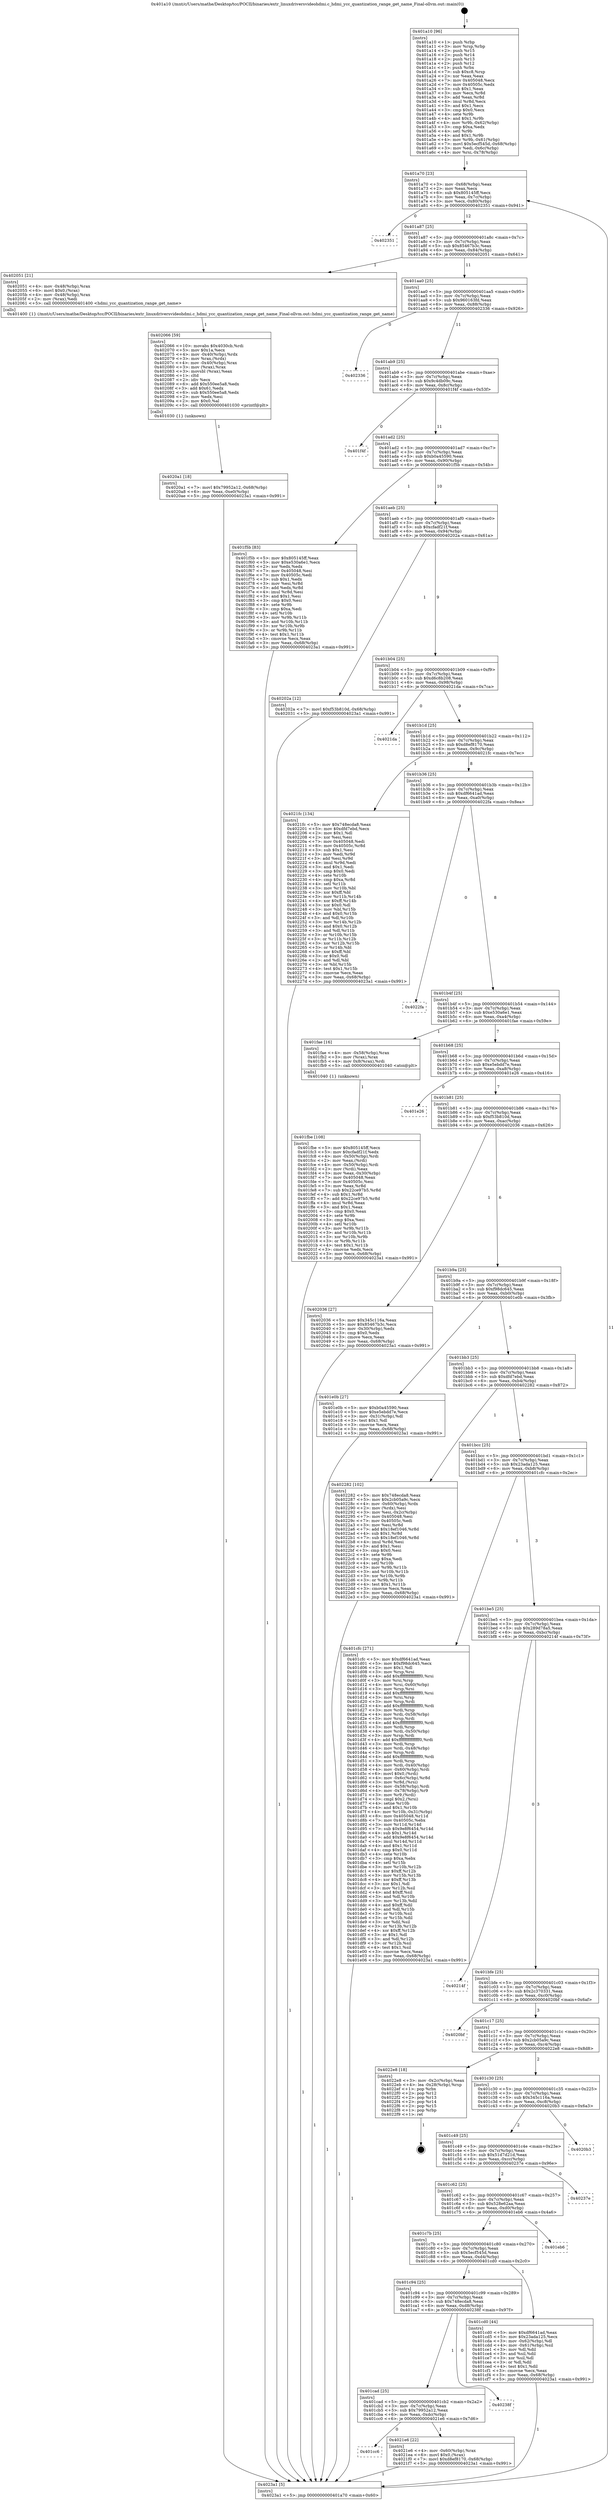 digraph "0x401a10" {
  label = "0x401a10 (/mnt/c/Users/mathe/Desktop/tcc/POCII/binaries/extr_linuxdriversvideohdmi.c_hdmi_ycc_quantization_range_get_name_Final-ollvm.out::main(0))"
  labelloc = "t"
  node[shape=record]

  Entry [label="",width=0.3,height=0.3,shape=circle,fillcolor=black,style=filled]
  "0x401a70" [label="{
     0x401a70 [23]\l
     | [instrs]\l
     &nbsp;&nbsp;0x401a70 \<+3\>: mov -0x68(%rbp),%eax\l
     &nbsp;&nbsp;0x401a73 \<+2\>: mov %eax,%ecx\l
     &nbsp;&nbsp;0x401a75 \<+6\>: sub $0x805145ff,%ecx\l
     &nbsp;&nbsp;0x401a7b \<+3\>: mov %eax,-0x7c(%rbp)\l
     &nbsp;&nbsp;0x401a7e \<+3\>: mov %ecx,-0x80(%rbp)\l
     &nbsp;&nbsp;0x401a81 \<+6\>: je 0000000000402351 \<main+0x941\>\l
  }"]
  "0x402351" [label="{
     0x402351\l
  }", style=dashed]
  "0x401a87" [label="{
     0x401a87 [25]\l
     | [instrs]\l
     &nbsp;&nbsp;0x401a87 \<+5\>: jmp 0000000000401a8c \<main+0x7c\>\l
     &nbsp;&nbsp;0x401a8c \<+3\>: mov -0x7c(%rbp),%eax\l
     &nbsp;&nbsp;0x401a8f \<+5\>: sub $0x85467b3c,%eax\l
     &nbsp;&nbsp;0x401a94 \<+6\>: mov %eax,-0x84(%rbp)\l
     &nbsp;&nbsp;0x401a9a \<+6\>: je 0000000000402051 \<main+0x641\>\l
  }"]
  Exit [label="",width=0.3,height=0.3,shape=circle,fillcolor=black,style=filled,peripheries=2]
  "0x402051" [label="{
     0x402051 [21]\l
     | [instrs]\l
     &nbsp;&nbsp;0x402051 \<+4\>: mov -0x48(%rbp),%rax\l
     &nbsp;&nbsp;0x402055 \<+6\>: movl $0x0,(%rax)\l
     &nbsp;&nbsp;0x40205b \<+4\>: mov -0x48(%rbp),%rax\l
     &nbsp;&nbsp;0x40205f \<+2\>: mov (%rax),%edi\l
     &nbsp;&nbsp;0x402061 \<+5\>: call 0000000000401400 \<hdmi_ycc_quantization_range_get_name\>\l
     | [calls]\l
     &nbsp;&nbsp;0x401400 \{1\} (/mnt/c/Users/mathe/Desktop/tcc/POCII/binaries/extr_linuxdriversvideohdmi.c_hdmi_ycc_quantization_range_get_name_Final-ollvm.out::hdmi_ycc_quantization_range_get_name)\l
  }"]
  "0x401aa0" [label="{
     0x401aa0 [25]\l
     | [instrs]\l
     &nbsp;&nbsp;0x401aa0 \<+5\>: jmp 0000000000401aa5 \<main+0x95\>\l
     &nbsp;&nbsp;0x401aa5 \<+3\>: mov -0x7c(%rbp),%eax\l
     &nbsp;&nbsp;0x401aa8 \<+5\>: sub $0x960163fd,%eax\l
     &nbsp;&nbsp;0x401aad \<+6\>: mov %eax,-0x88(%rbp)\l
     &nbsp;&nbsp;0x401ab3 \<+6\>: je 0000000000402336 \<main+0x926\>\l
  }"]
  "0x401cc6" [label="{
     0x401cc6\l
  }", style=dashed]
  "0x402336" [label="{
     0x402336\l
  }", style=dashed]
  "0x401ab9" [label="{
     0x401ab9 [25]\l
     | [instrs]\l
     &nbsp;&nbsp;0x401ab9 \<+5\>: jmp 0000000000401abe \<main+0xae\>\l
     &nbsp;&nbsp;0x401abe \<+3\>: mov -0x7c(%rbp),%eax\l
     &nbsp;&nbsp;0x401ac1 \<+5\>: sub $0x9c4db09c,%eax\l
     &nbsp;&nbsp;0x401ac6 \<+6\>: mov %eax,-0x8c(%rbp)\l
     &nbsp;&nbsp;0x401acc \<+6\>: je 0000000000401f4f \<main+0x53f\>\l
  }"]
  "0x4021e6" [label="{
     0x4021e6 [22]\l
     | [instrs]\l
     &nbsp;&nbsp;0x4021e6 \<+4\>: mov -0x60(%rbp),%rax\l
     &nbsp;&nbsp;0x4021ea \<+6\>: movl $0x0,(%rax)\l
     &nbsp;&nbsp;0x4021f0 \<+7\>: movl $0xd8ef8170,-0x68(%rbp)\l
     &nbsp;&nbsp;0x4021f7 \<+5\>: jmp 00000000004023a1 \<main+0x991\>\l
  }"]
  "0x401f4f" [label="{
     0x401f4f\l
  }", style=dashed]
  "0x401ad2" [label="{
     0x401ad2 [25]\l
     | [instrs]\l
     &nbsp;&nbsp;0x401ad2 \<+5\>: jmp 0000000000401ad7 \<main+0xc7\>\l
     &nbsp;&nbsp;0x401ad7 \<+3\>: mov -0x7c(%rbp),%eax\l
     &nbsp;&nbsp;0x401ada \<+5\>: sub $0xb0a45590,%eax\l
     &nbsp;&nbsp;0x401adf \<+6\>: mov %eax,-0x90(%rbp)\l
     &nbsp;&nbsp;0x401ae5 \<+6\>: je 0000000000401f5b \<main+0x54b\>\l
  }"]
  "0x401cad" [label="{
     0x401cad [25]\l
     | [instrs]\l
     &nbsp;&nbsp;0x401cad \<+5\>: jmp 0000000000401cb2 \<main+0x2a2\>\l
     &nbsp;&nbsp;0x401cb2 \<+3\>: mov -0x7c(%rbp),%eax\l
     &nbsp;&nbsp;0x401cb5 \<+5\>: sub $0x79952a12,%eax\l
     &nbsp;&nbsp;0x401cba \<+6\>: mov %eax,-0xdc(%rbp)\l
     &nbsp;&nbsp;0x401cc0 \<+6\>: je 00000000004021e6 \<main+0x7d6\>\l
  }"]
  "0x401f5b" [label="{
     0x401f5b [83]\l
     | [instrs]\l
     &nbsp;&nbsp;0x401f5b \<+5\>: mov $0x805145ff,%eax\l
     &nbsp;&nbsp;0x401f60 \<+5\>: mov $0xe530a6e1,%ecx\l
     &nbsp;&nbsp;0x401f65 \<+2\>: xor %edx,%edx\l
     &nbsp;&nbsp;0x401f67 \<+7\>: mov 0x405048,%esi\l
     &nbsp;&nbsp;0x401f6e \<+7\>: mov 0x40505c,%edi\l
     &nbsp;&nbsp;0x401f75 \<+3\>: sub $0x1,%edx\l
     &nbsp;&nbsp;0x401f78 \<+3\>: mov %esi,%r8d\l
     &nbsp;&nbsp;0x401f7b \<+3\>: add %edx,%r8d\l
     &nbsp;&nbsp;0x401f7e \<+4\>: imul %r8d,%esi\l
     &nbsp;&nbsp;0x401f82 \<+3\>: and $0x1,%esi\l
     &nbsp;&nbsp;0x401f85 \<+3\>: cmp $0x0,%esi\l
     &nbsp;&nbsp;0x401f88 \<+4\>: sete %r9b\l
     &nbsp;&nbsp;0x401f8c \<+3\>: cmp $0xa,%edi\l
     &nbsp;&nbsp;0x401f8f \<+4\>: setl %r10b\l
     &nbsp;&nbsp;0x401f93 \<+3\>: mov %r9b,%r11b\l
     &nbsp;&nbsp;0x401f96 \<+3\>: and %r10b,%r11b\l
     &nbsp;&nbsp;0x401f99 \<+3\>: xor %r10b,%r9b\l
     &nbsp;&nbsp;0x401f9c \<+3\>: or %r9b,%r11b\l
     &nbsp;&nbsp;0x401f9f \<+4\>: test $0x1,%r11b\l
     &nbsp;&nbsp;0x401fa3 \<+3\>: cmovne %ecx,%eax\l
     &nbsp;&nbsp;0x401fa6 \<+3\>: mov %eax,-0x68(%rbp)\l
     &nbsp;&nbsp;0x401fa9 \<+5\>: jmp 00000000004023a1 \<main+0x991\>\l
  }"]
  "0x401aeb" [label="{
     0x401aeb [25]\l
     | [instrs]\l
     &nbsp;&nbsp;0x401aeb \<+5\>: jmp 0000000000401af0 \<main+0xe0\>\l
     &nbsp;&nbsp;0x401af0 \<+3\>: mov -0x7c(%rbp),%eax\l
     &nbsp;&nbsp;0x401af3 \<+5\>: sub $0xcfadf21f,%eax\l
     &nbsp;&nbsp;0x401af8 \<+6\>: mov %eax,-0x94(%rbp)\l
     &nbsp;&nbsp;0x401afe \<+6\>: je 000000000040202a \<main+0x61a\>\l
  }"]
  "0x40238f" [label="{
     0x40238f\l
  }", style=dashed]
  "0x40202a" [label="{
     0x40202a [12]\l
     | [instrs]\l
     &nbsp;&nbsp;0x40202a \<+7\>: movl $0xf53b810d,-0x68(%rbp)\l
     &nbsp;&nbsp;0x402031 \<+5\>: jmp 00000000004023a1 \<main+0x991\>\l
  }"]
  "0x401b04" [label="{
     0x401b04 [25]\l
     | [instrs]\l
     &nbsp;&nbsp;0x401b04 \<+5\>: jmp 0000000000401b09 \<main+0xf9\>\l
     &nbsp;&nbsp;0x401b09 \<+3\>: mov -0x7c(%rbp),%eax\l
     &nbsp;&nbsp;0x401b0c \<+5\>: sub $0xd6c8b208,%eax\l
     &nbsp;&nbsp;0x401b11 \<+6\>: mov %eax,-0x98(%rbp)\l
     &nbsp;&nbsp;0x401b17 \<+6\>: je 00000000004021da \<main+0x7ca\>\l
  }"]
  "0x4020a1" [label="{
     0x4020a1 [18]\l
     | [instrs]\l
     &nbsp;&nbsp;0x4020a1 \<+7\>: movl $0x79952a12,-0x68(%rbp)\l
     &nbsp;&nbsp;0x4020a8 \<+6\>: mov %eax,-0xe0(%rbp)\l
     &nbsp;&nbsp;0x4020ae \<+5\>: jmp 00000000004023a1 \<main+0x991\>\l
  }"]
  "0x4021da" [label="{
     0x4021da\l
  }", style=dashed]
  "0x401b1d" [label="{
     0x401b1d [25]\l
     | [instrs]\l
     &nbsp;&nbsp;0x401b1d \<+5\>: jmp 0000000000401b22 \<main+0x112\>\l
     &nbsp;&nbsp;0x401b22 \<+3\>: mov -0x7c(%rbp),%eax\l
     &nbsp;&nbsp;0x401b25 \<+5\>: sub $0xd8ef8170,%eax\l
     &nbsp;&nbsp;0x401b2a \<+6\>: mov %eax,-0x9c(%rbp)\l
     &nbsp;&nbsp;0x401b30 \<+6\>: je 00000000004021fc \<main+0x7ec\>\l
  }"]
  "0x402066" [label="{
     0x402066 [59]\l
     | [instrs]\l
     &nbsp;&nbsp;0x402066 \<+10\>: movabs $0x4030cb,%rdi\l
     &nbsp;&nbsp;0x402070 \<+5\>: mov $0x1a,%ecx\l
     &nbsp;&nbsp;0x402075 \<+4\>: mov -0x40(%rbp),%rdx\l
     &nbsp;&nbsp;0x402079 \<+3\>: mov %rax,(%rdx)\l
     &nbsp;&nbsp;0x40207c \<+4\>: mov -0x40(%rbp),%rax\l
     &nbsp;&nbsp;0x402080 \<+3\>: mov (%rax),%rax\l
     &nbsp;&nbsp;0x402083 \<+3\>: movsbl (%rax),%eax\l
     &nbsp;&nbsp;0x402086 \<+1\>: cltd\l
     &nbsp;&nbsp;0x402087 \<+2\>: idiv %ecx\l
     &nbsp;&nbsp;0x402089 \<+6\>: add $0x550ee5a8,%edx\l
     &nbsp;&nbsp;0x40208f \<+3\>: add $0x61,%edx\l
     &nbsp;&nbsp;0x402092 \<+6\>: sub $0x550ee5a8,%edx\l
     &nbsp;&nbsp;0x402098 \<+2\>: mov %edx,%esi\l
     &nbsp;&nbsp;0x40209a \<+2\>: mov $0x0,%al\l
     &nbsp;&nbsp;0x40209c \<+5\>: call 0000000000401030 \<printf@plt\>\l
     | [calls]\l
     &nbsp;&nbsp;0x401030 \{1\} (unknown)\l
  }"]
  "0x4021fc" [label="{
     0x4021fc [134]\l
     | [instrs]\l
     &nbsp;&nbsp;0x4021fc \<+5\>: mov $0x748ecda8,%eax\l
     &nbsp;&nbsp;0x402201 \<+5\>: mov $0xdfd7ebd,%ecx\l
     &nbsp;&nbsp;0x402206 \<+2\>: mov $0x1,%dl\l
     &nbsp;&nbsp;0x402208 \<+2\>: xor %esi,%esi\l
     &nbsp;&nbsp;0x40220a \<+7\>: mov 0x405048,%edi\l
     &nbsp;&nbsp;0x402211 \<+8\>: mov 0x40505c,%r8d\l
     &nbsp;&nbsp;0x402219 \<+3\>: sub $0x1,%esi\l
     &nbsp;&nbsp;0x40221c \<+3\>: mov %edi,%r9d\l
     &nbsp;&nbsp;0x40221f \<+3\>: add %esi,%r9d\l
     &nbsp;&nbsp;0x402222 \<+4\>: imul %r9d,%edi\l
     &nbsp;&nbsp;0x402226 \<+3\>: and $0x1,%edi\l
     &nbsp;&nbsp;0x402229 \<+3\>: cmp $0x0,%edi\l
     &nbsp;&nbsp;0x40222c \<+4\>: sete %r10b\l
     &nbsp;&nbsp;0x402230 \<+4\>: cmp $0xa,%r8d\l
     &nbsp;&nbsp;0x402234 \<+4\>: setl %r11b\l
     &nbsp;&nbsp;0x402238 \<+3\>: mov %r10b,%bl\l
     &nbsp;&nbsp;0x40223b \<+3\>: xor $0xff,%bl\l
     &nbsp;&nbsp;0x40223e \<+3\>: mov %r11b,%r14b\l
     &nbsp;&nbsp;0x402241 \<+4\>: xor $0xff,%r14b\l
     &nbsp;&nbsp;0x402245 \<+3\>: xor $0x0,%dl\l
     &nbsp;&nbsp;0x402248 \<+3\>: mov %bl,%r15b\l
     &nbsp;&nbsp;0x40224b \<+4\>: and $0x0,%r15b\l
     &nbsp;&nbsp;0x40224f \<+3\>: and %dl,%r10b\l
     &nbsp;&nbsp;0x402252 \<+3\>: mov %r14b,%r12b\l
     &nbsp;&nbsp;0x402255 \<+4\>: and $0x0,%r12b\l
     &nbsp;&nbsp;0x402259 \<+3\>: and %dl,%r11b\l
     &nbsp;&nbsp;0x40225c \<+3\>: or %r10b,%r15b\l
     &nbsp;&nbsp;0x40225f \<+3\>: or %r11b,%r12b\l
     &nbsp;&nbsp;0x402262 \<+3\>: xor %r12b,%r15b\l
     &nbsp;&nbsp;0x402265 \<+3\>: or %r14b,%bl\l
     &nbsp;&nbsp;0x402268 \<+3\>: xor $0xff,%bl\l
     &nbsp;&nbsp;0x40226b \<+3\>: or $0x0,%dl\l
     &nbsp;&nbsp;0x40226e \<+2\>: and %dl,%bl\l
     &nbsp;&nbsp;0x402270 \<+3\>: or %bl,%r15b\l
     &nbsp;&nbsp;0x402273 \<+4\>: test $0x1,%r15b\l
     &nbsp;&nbsp;0x402277 \<+3\>: cmovne %ecx,%eax\l
     &nbsp;&nbsp;0x40227a \<+3\>: mov %eax,-0x68(%rbp)\l
     &nbsp;&nbsp;0x40227d \<+5\>: jmp 00000000004023a1 \<main+0x991\>\l
  }"]
  "0x401b36" [label="{
     0x401b36 [25]\l
     | [instrs]\l
     &nbsp;&nbsp;0x401b36 \<+5\>: jmp 0000000000401b3b \<main+0x12b\>\l
     &nbsp;&nbsp;0x401b3b \<+3\>: mov -0x7c(%rbp),%eax\l
     &nbsp;&nbsp;0x401b3e \<+5\>: sub $0xdf6641ad,%eax\l
     &nbsp;&nbsp;0x401b43 \<+6\>: mov %eax,-0xa0(%rbp)\l
     &nbsp;&nbsp;0x401b49 \<+6\>: je 00000000004022fa \<main+0x8ea\>\l
  }"]
  "0x401fbe" [label="{
     0x401fbe [108]\l
     | [instrs]\l
     &nbsp;&nbsp;0x401fbe \<+5\>: mov $0x805145ff,%ecx\l
     &nbsp;&nbsp;0x401fc3 \<+5\>: mov $0xcfadf21f,%edx\l
     &nbsp;&nbsp;0x401fc8 \<+4\>: mov -0x50(%rbp),%rdi\l
     &nbsp;&nbsp;0x401fcc \<+2\>: mov %eax,(%rdi)\l
     &nbsp;&nbsp;0x401fce \<+4\>: mov -0x50(%rbp),%rdi\l
     &nbsp;&nbsp;0x401fd2 \<+2\>: mov (%rdi),%eax\l
     &nbsp;&nbsp;0x401fd4 \<+3\>: mov %eax,-0x30(%rbp)\l
     &nbsp;&nbsp;0x401fd7 \<+7\>: mov 0x405048,%eax\l
     &nbsp;&nbsp;0x401fde \<+7\>: mov 0x40505c,%esi\l
     &nbsp;&nbsp;0x401fe5 \<+3\>: mov %eax,%r8d\l
     &nbsp;&nbsp;0x401fe8 \<+7\>: sub $0x22ce97b5,%r8d\l
     &nbsp;&nbsp;0x401fef \<+4\>: sub $0x1,%r8d\l
     &nbsp;&nbsp;0x401ff3 \<+7\>: add $0x22ce97b5,%r8d\l
     &nbsp;&nbsp;0x401ffa \<+4\>: imul %r8d,%eax\l
     &nbsp;&nbsp;0x401ffe \<+3\>: and $0x1,%eax\l
     &nbsp;&nbsp;0x402001 \<+3\>: cmp $0x0,%eax\l
     &nbsp;&nbsp;0x402004 \<+4\>: sete %r9b\l
     &nbsp;&nbsp;0x402008 \<+3\>: cmp $0xa,%esi\l
     &nbsp;&nbsp;0x40200b \<+4\>: setl %r10b\l
     &nbsp;&nbsp;0x40200f \<+3\>: mov %r9b,%r11b\l
     &nbsp;&nbsp;0x402012 \<+3\>: and %r10b,%r11b\l
     &nbsp;&nbsp;0x402015 \<+3\>: xor %r10b,%r9b\l
     &nbsp;&nbsp;0x402018 \<+3\>: or %r9b,%r11b\l
     &nbsp;&nbsp;0x40201b \<+4\>: test $0x1,%r11b\l
     &nbsp;&nbsp;0x40201f \<+3\>: cmovne %edx,%ecx\l
     &nbsp;&nbsp;0x402022 \<+3\>: mov %ecx,-0x68(%rbp)\l
     &nbsp;&nbsp;0x402025 \<+5\>: jmp 00000000004023a1 \<main+0x991\>\l
  }"]
  "0x4022fa" [label="{
     0x4022fa\l
  }", style=dashed]
  "0x401b4f" [label="{
     0x401b4f [25]\l
     | [instrs]\l
     &nbsp;&nbsp;0x401b4f \<+5\>: jmp 0000000000401b54 \<main+0x144\>\l
     &nbsp;&nbsp;0x401b54 \<+3\>: mov -0x7c(%rbp),%eax\l
     &nbsp;&nbsp;0x401b57 \<+5\>: sub $0xe530a6e1,%eax\l
     &nbsp;&nbsp;0x401b5c \<+6\>: mov %eax,-0xa4(%rbp)\l
     &nbsp;&nbsp;0x401b62 \<+6\>: je 0000000000401fae \<main+0x59e\>\l
  }"]
  "0x401a10" [label="{
     0x401a10 [96]\l
     | [instrs]\l
     &nbsp;&nbsp;0x401a10 \<+1\>: push %rbp\l
     &nbsp;&nbsp;0x401a11 \<+3\>: mov %rsp,%rbp\l
     &nbsp;&nbsp;0x401a14 \<+2\>: push %r15\l
     &nbsp;&nbsp;0x401a16 \<+2\>: push %r14\l
     &nbsp;&nbsp;0x401a18 \<+2\>: push %r13\l
     &nbsp;&nbsp;0x401a1a \<+2\>: push %r12\l
     &nbsp;&nbsp;0x401a1c \<+1\>: push %rbx\l
     &nbsp;&nbsp;0x401a1d \<+7\>: sub $0xc8,%rsp\l
     &nbsp;&nbsp;0x401a24 \<+2\>: xor %eax,%eax\l
     &nbsp;&nbsp;0x401a26 \<+7\>: mov 0x405048,%ecx\l
     &nbsp;&nbsp;0x401a2d \<+7\>: mov 0x40505c,%edx\l
     &nbsp;&nbsp;0x401a34 \<+3\>: sub $0x1,%eax\l
     &nbsp;&nbsp;0x401a37 \<+3\>: mov %ecx,%r8d\l
     &nbsp;&nbsp;0x401a3a \<+3\>: add %eax,%r8d\l
     &nbsp;&nbsp;0x401a3d \<+4\>: imul %r8d,%ecx\l
     &nbsp;&nbsp;0x401a41 \<+3\>: and $0x1,%ecx\l
     &nbsp;&nbsp;0x401a44 \<+3\>: cmp $0x0,%ecx\l
     &nbsp;&nbsp;0x401a47 \<+4\>: sete %r9b\l
     &nbsp;&nbsp;0x401a4b \<+4\>: and $0x1,%r9b\l
     &nbsp;&nbsp;0x401a4f \<+4\>: mov %r9b,-0x62(%rbp)\l
     &nbsp;&nbsp;0x401a53 \<+3\>: cmp $0xa,%edx\l
     &nbsp;&nbsp;0x401a56 \<+4\>: setl %r9b\l
     &nbsp;&nbsp;0x401a5a \<+4\>: and $0x1,%r9b\l
     &nbsp;&nbsp;0x401a5e \<+4\>: mov %r9b,-0x61(%rbp)\l
     &nbsp;&nbsp;0x401a62 \<+7\>: movl $0x5ecf545d,-0x68(%rbp)\l
     &nbsp;&nbsp;0x401a69 \<+3\>: mov %edi,-0x6c(%rbp)\l
     &nbsp;&nbsp;0x401a6c \<+4\>: mov %rsi,-0x78(%rbp)\l
  }"]
  "0x401fae" [label="{
     0x401fae [16]\l
     | [instrs]\l
     &nbsp;&nbsp;0x401fae \<+4\>: mov -0x58(%rbp),%rax\l
     &nbsp;&nbsp;0x401fb2 \<+3\>: mov (%rax),%rax\l
     &nbsp;&nbsp;0x401fb5 \<+4\>: mov 0x8(%rax),%rdi\l
     &nbsp;&nbsp;0x401fb9 \<+5\>: call 0000000000401040 \<atoi@plt\>\l
     | [calls]\l
     &nbsp;&nbsp;0x401040 \{1\} (unknown)\l
  }"]
  "0x401b68" [label="{
     0x401b68 [25]\l
     | [instrs]\l
     &nbsp;&nbsp;0x401b68 \<+5\>: jmp 0000000000401b6d \<main+0x15d\>\l
     &nbsp;&nbsp;0x401b6d \<+3\>: mov -0x7c(%rbp),%eax\l
     &nbsp;&nbsp;0x401b70 \<+5\>: sub $0xe5ebdd7e,%eax\l
     &nbsp;&nbsp;0x401b75 \<+6\>: mov %eax,-0xa8(%rbp)\l
     &nbsp;&nbsp;0x401b7b \<+6\>: je 0000000000401e26 \<main+0x416\>\l
  }"]
  "0x4023a1" [label="{
     0x4023a1 [5]\l
     | [instrs]\l
     &nbsp;&nbsp;0x4023a1 \<+5\>: jmp 0000000000401a70 \<main+0x60\>\l
  }"]
  "0x401e26" [label="{
     0x401e26\l
  }", style=dashed]
  "0x401b81" [label="{
     0x401b81 [25]\l
     | [instrs]\l
     &nbsp;&nbsp;0x401b81 \<+5\>: jmp 0000000000401b86 \<main+0x176\>\l
     &nbsp;&nbsp;0x401b86 \<+3\>: mov -0x7c(%rbp),%eax\l
     &nbsp;&nbsp;0x401b89 \<+5\>: sub $0xf53b810d,%eax\l
     &nbsp;&nbsp;0x401b8e \<+6\>: mov %eax,-0xac(%rbp)\l
     &nbsp;&nbsp;0x401b94 \<+6\>: je 0000000000402036 \<main+0x626\>\l
  }"]
  "0x401c94" [label="{
     0x401c94 [25]\l
     | [instrs]\l
     &nbsp;&nbsp;0x401c94 \<+5\>: jmp 0000000000401c99 \<main+0x289\>\l
     &nbsp;&nbsp;0x401c99 \<+3\>: mov -0x7c(%rbp),%eax\l
     &nbsp;&nbsp;0x401c9c \<+5\>: sub $0x748ecda8,%eax\l
     &nbsp;&nbsp;0x401ca1 \<+6\>: mov %eax,-0xd8(%rbp)\l
     &nbsp;&nbsp;0x401ca7 \<+6\>: je 000000000040238f \<main+0x97f\>\l
  }"]
  "0x402036" [label="{
     0x402036 [27]\l
     | [instrs]\l
     &nbsp;&nbsp;0x402036 \<+5\>: mov $0x345c116a,%eax\l
     &nbsp;&nbsp;0x40203b \<+5\>: mov $0x85467b3c,%ecx\l
     &nbsp;&nbsp;0x402040 \<+3\>: mov -0x30(%rbp),%edx\l
     &nbsp;&nbsp;0x402043 \<+3\>: cmp $0x0,%edx\l
     &nbsp;&nbsp;0x402046 \<+3\>: cmove %ecx,%eax\l
     &nbsp;&nbsp;0x402049 \<+3\>: mov %eax,-0x68(%rbp)\l
     &nbsp;&nbsp;0x40204c \<+5\>: jmp 00000000004023a1 \<main+0x991\>\l
  }"]
  "0x401b9a" [label="{
     0x401b9a [25]\l
     | [instrs]\l
     &nbsp;&nbsp;0x401b9a \<+5\>: jmp 0000000000401b9f \<main+0x18f\>\l
     &nbsp;&nbsp;0x401b9f \<+3\>: mov -0x7c(%rbp),%eax\l
     &nbsp;&nbsp;0x401ba2 \<+5\>: sub $0xf98dc645,%eax\l
     &nbsp;&nbsp;0x401ba7 \<+6\>: mov %eax,-0xb0(%rbp)\l
     &nbsp;&nbsp;0x401bad \<+6\>: je 0000000000401e0b \<main+0x3fb\>\l
  }"]
  "0x401cd0" [label="{
     0x401cd0 [44]\l
     | [instrs]\l
     &nbsp;&nbsp;0x401cd0 \<+5\>: mov $0xdf6641ad,%eax\l
     &nbsp;&nbsp;0x401cd5 \<+5\>: mov $0x23ada125,%ecx\l
     &nbsp;&nbsp;0x401cda \<+3\>: mov -0x62(%rbp),%dl\l
     &nbsp;&nbsp;0x401cdd \<+4\>: mov -0x61(%rbp),%sil\l
     &nbsp;&nbsp;0x401ce1 \<+3\>: mov %dl,%dil\l
     &nbsp;&nbsp;0x401ce4 \<+3\>: and %sil,%dil\l
     &nbsp;&nbsp;0x401ce7 \<+3\>: xor %sil,%dl\l
     &nbsp;&nbsp;0x401cea \<+3\>: or %dl,%dil\l
     &nbsp;&nbsp;0x401ced \<+4\>: test $0x1,%dil\l
     &nbsp;&nbsp;0x401cf1 \<+3\>: cmovne %ecx,%eax\l
     &nbsp;&nbsp;0x401cf4 \<+3\>: mov %eax,-0x68(%rbp)\l
     &nbsp;&nbsp;0x401cf7 \<+5\>: jmp 00000000004023a1 \<main+0x991\>\l
  }"]
  "0x401e0b" [label="{
     0x401e0b [27]\l
     | [instrs]\l
     &nbsp;&nbsp;0x401e0b \<+5\>: mov $0xb0a45590,%eax\l
     &nbsp;&nbsp;0x401e10 \<+5\>: mov $0xe5ebdd7e,%ecx\l
     &nbsp;&nbsp;0x401e15 \<+3\>: mov -0x31(%rbp),%dl\l
     &nbsp;&nbsp;0x401e18 \<+3\>: test $0x1,%dl\l
     &nbsp;&nbsp;0x401e1b \<+3\>: cmovne %ecx,%eax\l
     &nbsp;&nbsp;0x401e1e \<+3\>: mov %eax,-0x68(%rbp)\l
     &nbsp;&nbsp;0x401e21 \<+5\>: jmp 00000000004023a1 \<main+0x991\>\l
  }"]
  "0x401bb3" [label="{
     0x401bb3 [25]\l
     | [instrs]\l
     &nbsp;&nbsp;0x401bb3 \<+5\>: jmp 0000000000401bb8 \<main+0x1a8\>\l
     &nbsp;&nbsp;0x401bb8 \<+3\>: mov -0x7c(%rbp),%eax\l
     &nbsp;&nbsp;0x401bbb \<+5\>: sub $0xdfd7ebd,%eax\l
     &nbsp;&nbsp;0x401bc0 \<+6\>: mov %eax,-0xb4(%rbp)\l
     &nbsp;&nbsp;0x401bc6 \<+6\>: je 0000000000402282 \<main+0x872\>\l
  }"]
  "0x401c7b" [label="{
     0x401c7b [25]\l
     | [instrs]\l
     &nbsp;&nbsp;0x401c7b \<+5\>: jmp 0000000000401c80 \<main+0x270\>\l
     &nbsp;&nbsp;0x401c80 \<+3\>: mov -0x7c(%rbp),%eax\l
     &nbsp;&nbsp;0x401c83 \<+5\>: sub $0x5ecf545d,%eax\l
     &nbsp;&nbsp;0x401c88 \<+6\>: mov %eax,-0xd4(%rbp)\l
     &nbsp;&nbsp;0x401c8e \<+6\>: je 0000000000401cd0 \<main+0x2c0\>\l
  }"]
  "0x402282" [label="{
     0x402282 [102]\l
     | [instrs]\l
     &nbsp;&nbsp;0x402282 \<+5\>: mov $0x748ecda8,%eax\l
     &nbsp;&nbsp;0x402287 \<+5\>: mov $0x2cb05a9c,%ecx\l
     &nbsp;&nbsp;0x40228c \<+4\>: mov -0x60(%rbp),%rdx\l
     &nbsp;&nbsp;0x402290 \<+2\>: mov (%rdx),%esi\l
     &nbsp;&nbsp;0x402292 \<+3\>: mov %esi,-0x2c(%rbp)\l
     &nbsp;&nbsp;0x402295 \<+7\>: mov 0x405048,%esi\l
     &nbsp;&nbsp;0x40229c \<+7\>: mov 0x40505c,%edi\l
     &nbsp;&nbsp;0x4022a3 \<+3\>: mov %esi,%r8d\l
     &nbsp;&nbsp;0x4022a6 \<+7\>: add $0x18ef1046,%r8d\l
     &nbsp;&nbsp;0x4022ad \<+4\>: sub $0x1,%r8d\l
     &nbsp;&nbsp;0x4022b1 \<+7\>: sub $0x18ef1046,%r8d\l
     &nbsp;&nbsp;0x4022b8 \<+4\>: imul %r8d,%esi\l
     &nbsp;&nbsp;0x4022bc \<+3\>: and $0x1,%esi\l
     &nbsp;&nbsp;0x4022bf \<+3\>: cmp $0x0,%esi\l
     &nbsp;&nbsp;0x4022c2 \<+4\>: sete %r9b\l
     &nbsp;&nbsp;0x4022c6 \<+3\>: cmp $0xa,%edi\l
     &nbsp;&nbsp;0x4022c9 \<+4\>: setl %r10b\l
     &nbsp;&nbsp;0x4022cd \<+3\>: mov %r9b,%r11b\l
     &nbsp;&nbsp;0x4022d0 \<+3\>: and %r10b,%r11b\l
     &nbsp;&nbsp;0x4022d3 \<+3\>: xor %r10b,%r9b\l
     &nbsp;&nbsp;0x4022d6 \<+3\>: or %r9b,%r11b\l
     &nbsp;&nbsp;0x4022d9 \<+4\>: test $0x1,%r11b\l
     &nbsp;&nbsp;0x4022dd \<+3\>: cmovne %ecx,%eax\l
     &nbsp;&nbsp;0x4022e0 \<+3\>: mov %eax,-0x68(%rbp)\l
     &nbsp;&nbsp;0x4022e3 \<+5\>: jmp 00000000004023a1 \<main+0x991\>\l
  }"]
  "0x401bcc" [label="{
     0x401bcc [25]\l
     | [instrs]\l
     &nbsp;&nbsp;0x401bcc \<+5\>: jmp 0000000000401bd1 \<main+0x1c1\>\l
     &nbsp;&nbsp;0x401bd1 \<+3\>: mov -0x7c(%rbp),%eax\l
     &nbsp;&nbsp;0x401bd4 \<+5\>: sub $0x23ada125,%eax\l
     &nbsp;&nbsp;0x401bd9 \<+6\>: mov %eax,-0xb8(%rbp)\l
     &nbsp;&nbsp;0x401bdf \<+6\>: je 0000000000401cfc \<main+0x2ec\>\l
  }"]
  "0x401eb6" [label="{
     0x401eb6\l
  }", style=dashed]
  "0x401cfc" [label="{
     0x401cfc [271]\l
     | [instrs]\l
     &nbsp;&nbsp;0x401cfc \<+5\>: mov $0xdf6641ad,%eax\l
     &nbsp;&nbsp;0x401d01 \<+5\>: mov $0xf98dc645,%ecx\l
     &nbsp;&nbsp;0x401d06 \<+2\>: mov $0x1,%dl\l
     &nbsp;&nbsp;0x401d08 \<+3\>: mov %rsp,%rsi\l
     &nbsp;&nbsp;0x401d0b \<+4\>: add $0xfffffffffffffff0,%rsi\l
     &nbsp;&nbsp;0x401d0f \<+3\>: mov %rsi,%rsp\l
     &nbsp;&nbsp;0x401d12 \<+4\>: mov %rsi,-0x60(%rbp)\l
     &nbsp;&nbsp;0x401d16 \<+3\>: mov %rsp,%rsi\l
     &nbsp;&nbsp;0x401d19 \<+4\>: add $0xfffffffffffffff0,%rsi\l
     &nbsp;&nbsp;0x401d1d \<+3\>: mov %rsi,%rsp\l
     &nbsp;&nbsp;0x401d20 \<+3\>: mov %rsp,%rdi\l
     &nbsp;&nbsp;0x401d23 \<+4\>: add $0xfffffffffffffff0,%rdi\l
     &nbsp;&nbsp;0x401d27 \<+3\>: mov %rdi,%rsp\l
     &nbsp;&nbsp;0x401d2a \<+4\>: mov %rdi,-0x58(%rbp)\l
     &nbsp;&nbsp;0x401d2e \<+3\>: mov %rsp,%rdi\l
     &nbsp;&nbsp;0x401d31 \<+4\>: add $0xfffffffffffffff0,%rdi\l
     &nbsp;&nbsp;0x401d35 \<+3\>: mov %rdi,%rsp\l
     &nbsp;&nbsp;0x401d38 \<+4\>: mov %rdi,-0x50(%rbp)\l
     &nbsp;&nbsp;0x401d3c \<+3\>: mov %rsp,%rdi\l
     &nbsp;&nbsp;0x401d3f \<+4\>: add $0xfffffffffffffff0,%rdi\l
     &nbsp;&nbsp;0x401d43 \<+3\>: mov %rdi,%rsp\l
     &nbsp;&nbsp;0x401d46 \<+4\>: mov %rdi,-0x48(%rbp)\l
     &nbsp;&nbsp;0x401d4a \<+3\>: mov %rsp,%rdi\l
     &nbsp;&nbsp;0x401d4d \<+4\>: add $0xfffffffffffffff0,%rdi\l
     &nbsp;&nbsp;0x401d51 \<+3\>: mov %rdi,%rsp\l
     &nbsp;&nbsp;0x401d54 \<+4\>: mov %rdi,-0x40(%rbp)\l
     &nbsp;&nbsp;0x401d58 \<+4\>: mov -0x60(%rbp),%rdi\l
     &nbsp;&nbsp;0x401d5c \<+6\>: movl $0x0,(%rdi)\l
     &nbsp;&nbsp;0x401d62 \<+4\>: mov -0x6c(%rbp),%r8d\l
     &nbsp;&nbsp;0x401d66 \<+3\>: mov %r8d,(%rsi)\l
     &nbsp;&nbsp;0x401d69 \<+4\>: mov -0x58(%rbp),%rdi\l
     &nbsp;&nbsp;0x401d6d \<+4\>: mov -0x78(%rbp),%r9\l
     &nbsp;&nbsp;0x401d71 \<+3\>: mov %r9,(%rdi)\l
     &nbsp;&nbsp;0x401d74 \<+3\>: cmpl $0x2,(%rsi)\l
     &nbsp;&nbsp;0x401d77 \<+4\>: setne %r10b\l
     &nbsp;&nbsp;0x401d7b \<+4\>: and $0x1,%r10b\l
     &nbsp;&nbsp;0x401d7f \<+4\>: mov %r10b,-0x31(%rbp)\l
     &nbsp;&nbsp;0x401d83 \<+8\>: mov 0x405048,%r11d\l
     &nbsp;&nbsp;0x401d8b \<+7\>: mov 0x40505c,%ebx\l
     &nbsp;&nbsp;0x401d92 \<+3\>: mov %r11d,%r14d\l
     &nbsp;&nbsp;0x401d95 \<+7\>: sub $0x9e8f6454,%r14d\l
     &nbsp;&nbsp;0x401d9c \<+4\>: sub $0x1,%r14d\l
     &nbsp;&nbsp;0x401da0 \<+7\>: add $0x9e8f6454,%r14d\l
     &nbsp;&nbsp;0x401da7 \<+4\>: imul %r14d,%r11d\l
     &nbsp;&nbsp;0x401dab \<+4\>: and $0x1,%r11d\l
     &nbsp;&nbsp;0x401daf \<+4\>: cmp $0x0,%r11d\l
     &nbsp;&nbsp;0x401db3 \<+4\>: sete %r10b\l
     &nbsp;&nbsp;0x401db7 \<+3\>: cmp $0xa,%ebx\l
     &nbsp;&nbsp;0x401dba \<+4\>: setl %r15b\l
     &nbsp;&nbsp;0x401dbe \<+3\>: mov %r10b,%r12b\l
     &nbsp;&nbsp;0x401dc1 \<+4\>: xor $0xff,%r12b\l
     &nbsp;&nbsp;0x401dc5 \<+3\>: mov %r15b,%r13b\l
     &nbsp;&nbsp;0x401dc8 \<+4\>: xor $0xff,%r13b\l
     &nbsp;&nbsp;0x401dcc \<+3\>: xor $0x1,%dl\l
     &nbsp;&nbsp;0x401dcf \<+3\>: mov %r12b,%sil\l
     &nbsp;&nbsp;0x401dd2 \<+4\>: and $0xff,%sil\l
     &nbsp;&nbsp;0x401dd6 \<+3\>: and %dl,%r10b\l
     &nbsp;&nbsp;0x401dd9 \<+3\>: mov %r13b,%dil\l
     &nbsp;&nbsp;0x401ddc \<+4\>: and $0xff,%dil\l
     &nbsp;&nbsp;0x401de0 \<+3\>: and %dl,%r15b\l
     &nbsp;&nbsp;0x401de3 \<+3\>: or %r10b,%sil\l
     &nbsp;&nbsp;0x401de6 \<+3\>: or %r15b,%dil\l
     &nbsp;&nbsp;0x401de9 \<+3\>: xor %dil,%sil\l
     &nbsp;&nbsp;0x401dec \<+3\>: or %r13b,%r12b\l
     &nbsp;&nbsp;0x401def \<+4\>: xor $0xff,%r12b\l
     &nbsp;&nbsp;0x401df3 \<+3\>: or $0x1,%dl\l
     &nbsp;&nbsp;0x401df6 \<+3\>: and %dl,%r12b\l
     &nbsp;&nbsp;0x401df9 \<+3\>: or %r12b,%sil\l
     &nbsp;&nbsp;0x401dfc \<+4\>: test $0x1,%sil\l
     &nbsp;&nbsp;0x401e00 \<+3\>: cmovne %ecx,%eax\l
     &nbsp;&nbsp;0x401e03 \<+3\>: mov %eax,-0x68(%rbp)\l
     &nbsp;&nbsp;0x401e06 \<+5\>: jmp 00000000004023a1 \<main+0x991\>\l
  }"]
  "0x401be5" [label="{
     0x401be5 [25]\l
     | [instrs]\l
     &nbsp;&nbsp;0x401be5 \<+5\>: jmp 0000000000401bea \<main+0x1da\>\l
     &nbsp;&nbsp;0x401bea \<+3\>: mov -0x7c(%rbp),%eax\l
     &nbsp;&nbsp;0x401bed \<+5\>: sub $0x289d78a5,%eax\l
     &nbsp;&nbsp;0x401bf2 \<+6\>: mov %eax,-0xbc(%rbp)\l
     &nbsp;&nbsp;0x401bf8 \<+6\>: je 000000000040214f \<main+0x73f\>\l
  }"]
  "0x401c62" [label="{
     0x401c62 [25]\l
     | [instrs]\l
     &nbsp;&nbsp;0x401c62 \<+5\>: jmp 0000000000401c67 \<main+0x257\>\l
     &nbsp;&nbsp;0x401c67 \<+3\>: mov -0x7c(%rbp),%eax\l
     &nbsp;&nbsp;0x401c6a \<+5\>: sub $0x528e62aa,%eax\l
     &nbsp;&nbsp;0x401c6f \<+6\>: mov %eax,-0xd0(%rbp)\l
     &nbsp;&nbsp;0x401c75 \<+6\>: je 0000000000401eb6 \<main+0x4a6\>\l
  }"]
  "0x40214f" [label="{
     0x40214f\l
  }", style=dashed]
  "0x401bfe" [label="{
     0x401bfe [25]\l
     | [instrs]\l
     &nbsp;&nbsp;0x401bfe \<+5\>: jmp 0000000000401c03 \<main+0x1f3\>\l
     &nbsp;&nbsp;0x401c03 \<+3\>: mov -0x7c(%rbp),%eax\l
     &nbsp;&nbsp;0x401c06 \<+5\>: sub $0x2c370331,%eax\l
     &nbsp;&nbsp;0x401c0b \<+6\>: mov %eax,-0xc0(%rbp)\l
     &nbsp;&nbsp;0x401c11 \<+6\>: je 00000000004020bf \<main+0x6af\>\l
  }"]
  "0x40237e" [label="{
     0x40237e\l
  }", style=dashed]
  "0x4020bf" [label="{
     0x4020bf\l
  }", style=dashed]
  "0x401c17" [label="{
     0x401c17 [25]\l
     | [instrs]\l
     &nbsp;&nbsp;0x401c17 \<+5\>: jmp 0000000000401c1c \<main+0x20c\>\l
     &nbsp;&nbsp;0x401c1c \<+3\>: mov -0x7c(%rbp),%eax\l
     &nbsp;&nbsp;0x401c1f \<+5\>: sub $0x2cb05a9c,%eax\l
     &nbsp;&nbsp;0x401c24 \<+6\>: mov %eax,-0xc4(%rbp)\l
     &nbsp;&nbsp;0x401c2a \<+6\>: je 00000000004022e8 \<main+0x8d8\>\l
  }"]
  "0x401c49" [label="{
     0x401c49 [25]\l
     | [instrs]\l
     &nbsp;&nbsp;0x401c49 \<+5\>: jmp 0000000000401c4e \<main+0x23e\>\l
     &nbsp;&nbsp;0x401c4e \<+3\>: mov -0x7c(%rbp),%eax\l
     &nbsp;&nbsp;0x401c51 \<+5\>: sub $0x51d7d21d,%eax\l
     &nbsp;&nbsp;0x401c56 \<+6\>: mov %eax,-0xcc(%rbp)\l
     &nbsp;&nbsp;0x401c5c \<+6\>: je 000000000040237e \<main+0x96e\>\l
  }"]
  "0x4022e8" [label="{
     0x4022e8 [18]\l
     | [instrs]\l
     &nbsp;&nbsp;0x4022e8 \<+3\>: mov -0x2c(%rbp),%eax\l
     &nbsp;&nbsp;0x4022eb \<+4\>: lea -0x28(%rbp),%rsp\l
     &nbsp;&nbsp;0x4022ef \<+1\>: pop %rbx\l
     &nbsp;&nbsp;0x4022f0 \<+2\>: pop %r12\l
     &nbsp;&nbsp;0x4022f2 \<+2\>: pop %r13\l
     &nbsp;&nbsp;0x4022f4 \<+2\>: pop %r14\l
     &nbsp;&nbsp;0x4022f6 \<+2\>: pop %r15\l
     &nbsp;&nbsp;0x4022f8 \<+1\>: pop %rbp\l
     &nbsp;&nbsp;0x4022f9 \<+1\>: ret\l
  }"]
  "0x401c30" [label="{
     0x401c30 [25]\l
     | [instrs]\l
     &nbsp;&nbsp;0x401c30 \<+5\>: jmp 0000000000401c35 \<main+0x225\>\l
     &nbsp;&nbsp;0x401c35 \<+3\>: mov -0x7c(%rbp),%eax\l
     &nbsp;&nbsp;0x401c38 \<+5\>: sub $0x345c116a,%eax\l
     &nbsp;&nbsp;0x401c3d \<+6\>: mov %eax,-0xc8(%rbp)\l
     &nbsp;&nbsp;0x401c43 \<+6\>: je 00000000004020b3 \<main+0x6a3\>\l
  }"]
  "0x4020b3" [label="{
     0x4020b3\l
  }", style=dashed]
  Entry -> "0x401a10" [label=" 1"]
  "0x401a70" -> "0x402351" [label=" 0"]
  "0x401a70" -> "0x401a87" [label=" 12"]
  "0x4022e8" -> Exit [label=" 1"]
  "0x401a87" -> "0x402051" [label=" 1"]
  "0x401a87" -> "0x401aa0" [label=" 11"]
  "0x402282" -> "0x4023a1" [label=" 1"]
  "0x401aa0" -> "0x402336" [label=" 0"]
  "0x401aa0" -> "0x401ab9" [label=" 11"]
  "0x4021fc" -> "0x4023a1" [label=" 1"]
  "0x401ab9" -> "0x401f4f" [label=" 0"]
  "0x401ab9" -> "0x401ad2" [label=" 11"]
  "0x4021e6" -> "0x4023a1" [label=" 1"]
  "0x401ad2" -> "0x401f5b" [label=" 1"]
  "0x401ad2" -> "0x401aeb" [label=" 10"]
  "0x401cad" -> "0x4021e6" [label=" 1"]
  "0x401aeb" -> "0x40202a" [label=" 1"]
  "0x401aeb" -> "0x401b04" [label=" 9"]
  "0x401cad" -> "0x401cc6" [label=" 0"]
  "0x401b04" -> "0x4021da" [label=" 0"]
  "0x401b04" -> "0x401b1d" [label=" 9"]
  "0x401c94" -> "0x40238f" [label=" 0"]
  "0x401b1d" -> "0x4021fc" [label=" 1"]
  "0x401b1d" -> "0x401b36" [label=" 8"]
  "0x401c94" -> "0x401cad" [label=" 1"]
  "0x401b36" -> "0x4022fa" [label=" 0"]
  "0x401b36" -> "0x401b4f" [label=" 8"]
  "0x4020a1" -> "0x4023a1" [label=" 1"]
  "0x401b4f" -> "0x401fae" [label=" 1"]
  "0x401b4f" -> "0x401b68" [label=" 7"]
  "0x402051" -> "0x402066" [label=" 1"]
  "0x401b68" -> "0x401e26" [label=" 0"]
  "0x401b68" -> "0x401b81" [label=" 7"]
  "0x402036" -> "0x4023a1" [label=" 1"]
  "0x401b81" -> "0x402036" [label=" 1"]
  "0x401b81" -> "0x401b9a" [label=" 6"]
  "0x40202a" -> "0x4023a1" [label=" 1"]
  "0x401b9a" -> "0x401e0b" [label=" 1"]
  "0x401b9a" -> "0x401bb3" [label=" 5"]
  "0x401fbe" -> "0x4023a1" [label=" 1"]
  "0x401bb3" -> "0x402282" [label=" 1"]
  "0x401bb3" -> "0x401bcc" [label=" 4"]
  "0x401f5b" -> "0x4023a1" [label=" 1"]
  "0x401bcc" -> "0x401cfc" [label=" 1"]
  "0x401bcc" -> "0x401be5" [label=" 3"]
  "0x401e0b" -> "0x4023a1" [label=" 1"]
  "0x401be5" -> "0x40214f" [label=" 0"]
  "0x401be5" -> "0x401bfe" [label=" 3"]
  "0x402066" -> "0x4020a1" [label=" 1"]
  "0x401bfe" -> "0x4020bf" [label=" 0"]
  "0x401bfe" -> "0x401c17" [label=" 3"]
  "0x4023a1" -> "0x401a70" [label=" 11"]
  "0x401c17" -> "0x4022e8" [label=" 1"]
  "0x401c17" -> "0x401c30" [label=" 2"]
  "0x401cd0" -> "0x4023a1" [label=" 1"]
  "0x401c30" -> "0x4020b3" [label=" 0"]
  "0x401c30" -> "0x401c49" [label=" 2"]
  "0x401a10" -> "0x401a70" [label=" 1"]
  "0x401c49" -> "0x40237e" [label=" 0"]
  "0x401c49" -> "0x401c62" [label=" 2"]
  "0x401cfc" -> "0x4023a1" [label=" 1"]
  "0x401c62" -> "0x401eb6" [label=" 0"]
  "0x401c62" -> "0x401c7b" [label=" 2"]
  "0x401fae" -> "0x401fbe" [label=" 1"]
  "0x401c7b" -> "0x401cd0" [label=" 1"]
  "0x401c7b" -> "0x401c94" [label=" 1"]
}
